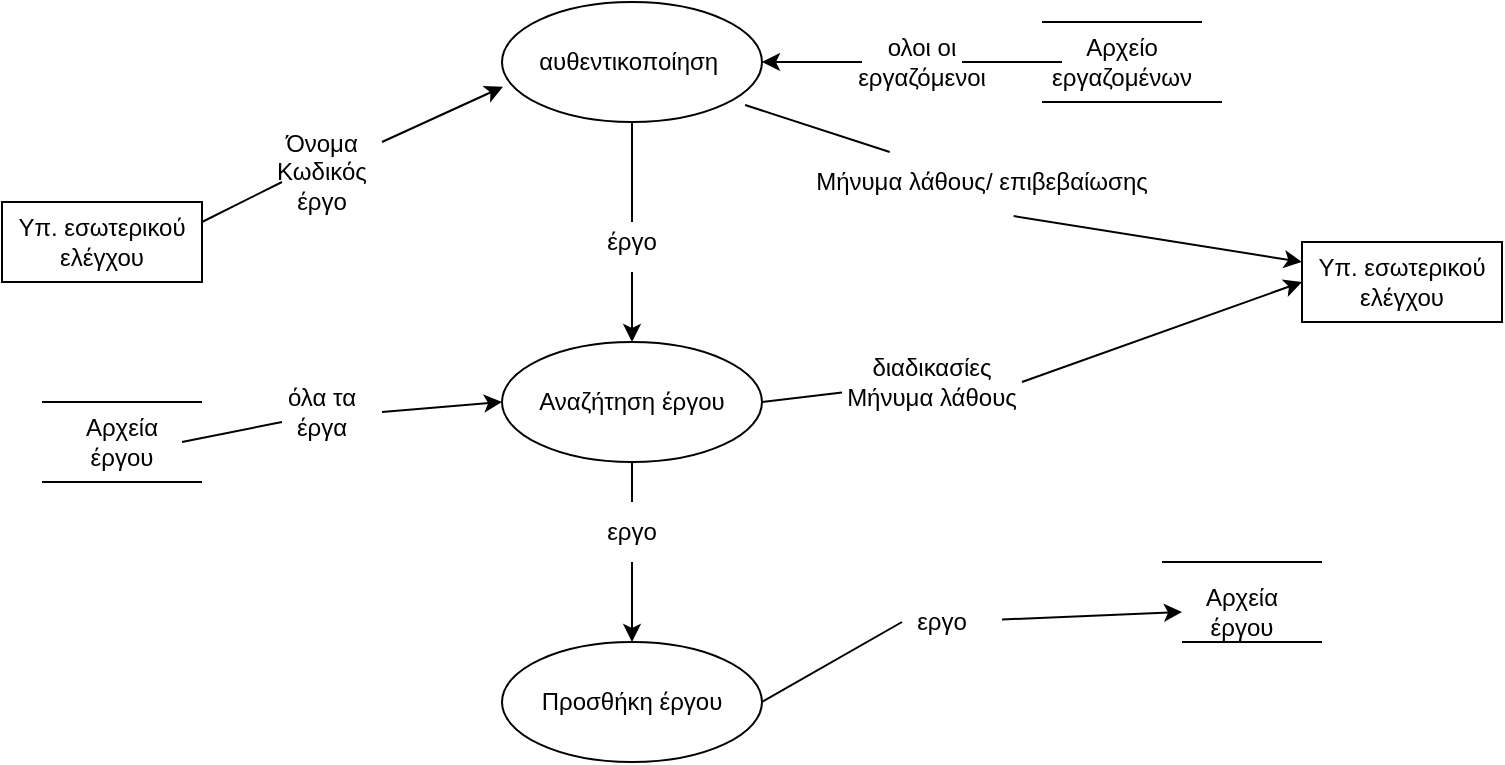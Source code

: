 <mxfile version="21.3.2" type="github">
  <diagram name="Σελίδα-1" id="7k_yrkb8HkPYVmbqZAH7">
    <mxGraphModel dx="1286" dy="605" grid="1" gridSize="10" guides="1" tooltips="1" connect="1" arrows="1" fold="1" page="1" pageScale="1" pageWidth="3300" pageHeight="4681" math="0" shadow="0">
      <root>
        <mxCell id="0" />
        <mxCell id="1" parent="0" />
        <mxCell id="9b0rEvnPXoMhk85vvFbG-2" value="Υπ. εσωτερικού ελέγχου" style="whiteSpace=wrap;html=1;align=center;" vertex="1" parent="1">
          <mxGeometry x="220" y="260" width="100" height="40" as="geometry" />
        </mxCell>
        <mxCell id="9b0rEvnPXoMhk85vvFbG-3" value="αυθεντικοποίηση&amp;nbsp;" style="ellipse;whiteSpace=wrap;html=1;align=center;" vertex="1" parent="1">
          <mxGeometry x="470" y="160" width="130" height="60" as="geometry" />
        </mxCell>
        <mxCell id="9b0rEvnPXoMhk85vvFbG-4" value="Αναζήτηση έργου" style="ellipse;whiteSpace=wrap;html=1;align=center;" vertex="1" parent="1">
          <mxGeometry x="470" y="330" width="130" height="60" as="geometry" />
        </mxCell>
        <mxCell id="9b0rEvnPXoMhk85vvFbG-5" value="Προσθήκη έργου" style="ellipse;whiteSpace=wrap;html=1;align=center;" vertex="1" parent="1">
          <mxGeometry x="470" y="480" width="130" height="60" as="geometry" />
        </mxCell>
        <mxCell id="9b0rEvnPXoMhk85vvFbG-7" value="" style="endArrow=none;html=1;rounded=0;" edge="1" parent="1">
          <mxGeometry width="50" height="50" relative="1" as="geometry">
            <mxPoint x="240" y="400" as="sourcePoint" />
            <mxPoint x="320" y="400" as="targetPoint" />
          </mxGeometry>
        </mxCell>
        <mxCell id="9b0rEvnPXoMhk85vvFbG-8" value="Αρχεία έργου" style="text;html=1;strokeColor=none;fillColor=none;align=center;verticalAlign=middle;whiteSpace=wrap;rounded=0;" vertex="1" parent="1">
          <mxGeometry x="250" y="365" width="60" height="30" as="geometry" />
        </mxCell>
        <mxCell id="9b0rEvnPXoMhk85vvFbG-9" value="" style="endArrow=none;html=1;rounded=0;" edge="1" parent="1">
          <mxGeometry width="50" height="50" relative="1" as="geometry">
            <mxPoint x="240" y="360" as="sourcePoint" />
            <mxPoint x="320" y="360" as="targetPoint" />
          </mxGeometry>
        </mxCell>
        <mxCell id="9b0rEvnPXoMhk85vvFbG-10" value="" style="endArrow=none;html=1;rounded=0;exitX=1;exitY=0.25;exitDx=0;exitDy=0;" edge="1" parent="1" source="9b0rEvnPXoMhk85vvFbG-2">
          <mxGeometry width="50" height="50" relative="1" as="geometry">
            <mxPoint x="320" y="290" as="sourcePoint" />
            <mxPoint x="360" y="250" as="targetPoint" />
          </mxGeometry>
        </mxCell>
        <mxCell id="9b0rEvnPXoMhk85vvFbG-11" value="Όνομα&lt;br&gt;Κωδικός&lt;br&gt;έργο" style="text;html=1;strokeColor=none;fillColor=none;align=center;verticalAlign=middle;whiteSpace=wrap;rounded=0;" vertex="1" parent="1">
          <mxGeometry x="350" y="230" width="60" height="30" as="geometry" />
        </mxCell>
        <mxCell id="9b0rEvnPXoMhk85vvFbG-12" value="" style="endArrow=classic;html=1;rounded=0;entryX=0.004;entryY=0.706;entryDx=0;entryDy=0;entryPerimeter=0;exitX=1;exitY=0;exitDx=0;exitDy=0;" edge="1" parent="1" source="9b0rEvnPXoMhk85vvFbG-11" target="9b0rEvnPXoMhk85vvFbG-3">
          <mxGeometry width="50" height="50" relative="1" as="geometry">
            <mxPoint x="410" y="270" as="sourcePoint" />
            <mxPoint x="460" y="220" as="targetPoint" />
          </mxGeometry>
        </mxCell>
        <mxCell id="9b0rEvnPXoMhk85vvFbG-14" value="" style="endArrow=none;html=1;rounded=0;" edge="1" parent="1">
          <mxGeometry width="50" height="50" relative="1" as="geometry">
            <mxPoint x="740" y="170" as="sourcePoint" />
            <mxPoint x="820" y="170" as="targetPoint" />
          </mxGeometry>
        </mxCell>
        <mxCell id="9b0rEvnPXoMhk85vvFbG-15" value="Αρχείο εργαζομένων" style="text;html=1;strokeColor=none;fillColor=none;align=center;verticalAlign=middle;whiteSpace=wrap;rounded=0;" vertex="1" parent="1">
          <mxGeometry x="750" y="175" width="60" height="30" as="geometry" />
        </mxCell>
        <mxCell id="9b0rEvnPXoMhk85vvFbG-16" value="" style="endArrow=none;html=1;rounded=0;" edge="1" parent="1">
          <mxGeometry width="50" height="50" relative="1" as="geometry">
            <mxPoint x="740" y="210" as="sourcePoint" />
            <mxPoint x="830" y="210" as="targetPoint" />
          </mxGeometry>
        </mxCell>
        <mxCell id="9b0rEvnPXoMhk85vvFbG-17" value="" style="endArrow=none;html=1;rounded=0;entryX=0;entryY=0.5;entryDx=0;entryDy=0;" edge="1" parent="1" target="9b0rEvnPXoMhk85vvFbG-15">
          <mxGeometry width="50" height="50" relative="1" as="geometry">
            <mxPoint x="700" y="190" as="sourcePoint" />
            <mxPoint x="720" y="180" as="targetPoint" />
          </mxGeometry>
        </mxCell>
        <mxCell id="9b0rEvnPXoMhk85vvFbG-18" value="ολοι οι εργαζόμενοι" style="text;html=1;strokeColor=none;fillColor=none;align=center;verticalAlign=middle;whiteSpace=wrap;rounded=0;" vertex="1" parent="1">
          <mxGeometry x="650" y="175" width="60" height="30" as="geometry" />
        </mxCell>
        <mxCell id="9b0rEvnPXoMhk85vvFbG-19" value="" style="endArrow=classic;html=1;rounded=0;exitX=0;exitY=0.5;exitDx=0;exitDy=0;entryX=1;entryY=0.5;entryDx=0;entryDy=0;" edge="1" parent="1" source="9b0rEvnPXoMhk85vvFbG-18" target="9b0rEvnPXoMhk85vvFbG-3">
          <mxGeometry width="50" height="50" relative="1" as="geometry">
            <mxPoint x="600" y="150" as="sourcePoint" />
            <mxPoint x="650" y="100" as="targetPoint" />
          </mxGeometry>
        </mxCell>
        <mxCell id="9b0rEvnPXoMhk85vvFbG-20" value="Υπ. εσωτερικού ελέγχου" style="whiteSpace=wrap;html=1;align=center;" vertex="1" parent="1">
          <mxGeometry x="870" y="280" width="100" height="40" as="geometry" />
        </mxCell>
        <mxCell id="9b0rEvnPXoMhk85vvFbG-21" value="" style="endArrow=none;html=1;rounded=0;entryX=0.935;entryY=0.858;entryDx=0;entryDy=0;entryPerimeter=0;" edge="1" parent="1" source="9b0rEvnPXoMhk85vvFbG-22" target="9b0rEvnPXoMhk85vvFbG-3">
          <mxGeometry width="50" height="50" relative="1" as="geometry">
            <mxPoint x="650" y="250" as="sourcePoint" />
            <mxPoint x="730" y="270" as="targetPoint" />
          </mxGeometry>
        </mxCell>
        <mxCell id="9b0rEvnPXoMhk85vvFbG-22" value="Μήνυμα λάθους/ επιβεβαίωσης" style="text;html=1;strokeColor=none;fillColor=none;align=center;verticalAlign=middle;whiteSpace=wrap;rounded=0;" vertex="1" parent="1">
          <mxGeometry x="620" y="235" width="180" height="30" as="geometry" />
        </mxCell>
        <mxCell id="9b0rEvnPXoMhk85vvFbG-23" value="" style="endArrow=classic;html=1;rounded=0;exitX=0.588;exitY=1.067;exitDx=0;exitDy=0;exitPerimeter=0;entryX=0;entryY=0.25;entryDx=0;entryDy=0;" edge="1" parent="1" source="9b0rEvnPXoMhk85vvFbG-22" target="9b0rEvnPXoMhk85vvFbG-20">
          <mxGeometry width="50" height="50" relative="1" as="geometry">
            <mxPoint x="690" y="410" as="sourcePoint" />
            <mxPoint x="740" y="360" as="targetPoint" />
          </mxGeometry>
        </mxCell>
        <mxCell id="9b0rEvnPXoMhk85vvFbG-24" value="" style="endArrow=none;html=1;rounded=0;entryX=0.5;entryY=1;entryDx=0;entryDy=0;" edge="1" parent="1" target="9b0rEvnPXoMhk85vvFbG-3">
          <mxGeometry width="50" height="50" relative="1" as="geometry">
            <mxPoint x="535" y="270" as="sourcePoint" />
            <mxPoint x="420" y="440" as="targetPoint" />
          </mxGeometry>
        </mxCell>
        <mxCell id="9b0rEvnPXoMhk85vvFbG-25" value="έργο" style="text;html=1;strokeColor=none;fillColor=none;align=center;verticalAlign=middle;whiteSpace=wrap;rounded=0;" vertex="1" parent="1">
          <mxGeometry x="505" y="265" width="60" height="30" as="geometry" />
        </mxCell>
        <mxCell id="9b0rEvnPXoMhk85vvFbG-26" value="" style="endArrow=classic;html=1;rounded=0;exitX=0.5;exitY=1;exitDx=0;exitDy=0;entryX=0.5;entryY=0;entryDx=0;entryDy=0;" edge="1" parent="1" source="9b0rEvnPXoMhk85vvFbG-25" target="9b0rEvnPXoMhk85vvFbG-4">
          <mxGeometry width="50" height="50" relative="1" as="geometry">
            <mxPoint x="640" y="440" as="sourcePoint" />
            <mxPoint x="690" y="390" as="targetPoint" />
          </mxGeometry>
        </mxCell>
        <mxCell id="9b0rEvnPXoMhk85vvFbG-28" value="" style="endArrow=none;html=1;rounded=0;exitX=1;exitY=0.5;exitDx=0;exitDy=0;" edge="1" parent="1" source="9b0rEvnPXoMhk85vvFbG-8">
          <mxGeometry width="50" height="50" relative="1" as="geometry">
            <mxPoint x="350" y="400" as="sourcePoint" />
            <mxPoint x="360" y="370" as="targetPoint" />
          </mxGeometry>
        </mxCell>
        <mxCell id="9b0rEvnPXoMhk85vvFbG-29" value="όλα τα έργα" style="text;html=1;strokeColor=none;fillColor=none;align=center;verticalAlign=middle;whiteSpace=wrap;rounded=0;" vertex="1" parent="1">
          <mxGeometry x="350" y="350" width="60" height="30" as="geometry" />
        </mxCell>
        <mxCell id="9b0rEvnPXoMhk85vvFbG-30" value="" style="endArrow=classic;html=1;rounded=0;exitX=1;exitY=0.5;exitDx=0;exitDy=0;entryX=0;entryY=0.5;entryDx=0;entryDy=0;" edge="1" parent="1" source="9b0rEvnPXoMhk85vvFbG-29" target="9b0rEvnPXoMhk85vvFbG-4">
          <mxGeometry width="50" height="50" relative="1" as="geometry">
            <mxPoint x="420" y="370" as="sourcePoint" />
            <mxPoint x="470" y="320" as="targetPoint" />
          </mxGeometry>
        </mxCell>
        <mxCell id="9b0rEvnPXoMhk85vvFbG-32" value="" style="endArrow=none;html=1;rounded=0;exitX=1;exitY=0.5;exitDx=0;exitDy=0;" edge="1" parent="1" source="9b0rEvnPXoMhk85vvFbG-4" target="9b0rEvnPXoMhk85vvFbG-33">
          <mxGeometry width="50" height="50" relative="1" as="geometry">
            <mxPoint x="670" y="420" as="sourcePoint" />
            <mxPoint x="670" y="350" as="targetPoint" />
          </mxGeometry>
        </mxCell>
        <mxCell id="9b0rEvnPXoMhk85vvFbG-33" value="διαδικασίες&lt;br&gt;Μήνυμα λάθους" style="text;html=1;strokeColor=none;fillColor=none;align=center;verticalAlign=middle;whiteSpace=wrap;rounded=0;" vertex="1" parent="1">
          <mxGeometry x="640" y="335" width="90" height="30" as="geometry" />
        </mxCell>
        <mxCell id="9b0rEvnPXoMhk85vvFbG-34" value="" style="endArrow=classic;html=1;rounded=0;entryX=0;entryY=0.5;entryDx=0;entryDy=0;exitX=1;exitY=0.5;exitDx=0;exitDy=0;" edge="1" parent="1" source="9b0rEvnPXoMhk85vvFbG-33" target="9b0rEvnPXoMhk85vvFbG-20">
          <mxGeometry width="50" height="50" relative="1" as="geometry">
            <mxPoint x="770" y="410" as="sourcePoint" />
            <mxPoint x="820" y="360" as="targetPoint" />
          </mxGeometry>
        </mxCell>
        <mxCell id="9b0rEvnPXoMhk85vvFbG-35" value="" style="endArrow=none;html=1;rounded=0;" edge="1" parent="1">
          <mxGeometry width="50" height="50" relative="1" as="geometry">
            <mxPoint x="800" y="440" as="sourcePoint" />
            <mxPoint x="880" y="440" as="targetPoint" />
          </mxGeometry>
        </mxCell>
        <mxCell id="9b0rEvnPXoMhk85vvFbG-36" value="Αρχεία έργου" style="text;html=1;strokeColor=none;fillColor=none;align=center;verticalAlign=middle;whiteSpace=wrap;rounded=0;" vertex="1" parent="1">
          <mxGeometry x="810" y="450" width="60" height="30" as="geometry" />
        </mxCell>
        <mxCell id="9b0rEvnPXoMhk85vvFbG-37" value="" style="endArrow=none;html=1;rounded=0;exitX=0;exitY=1;exitDx=0;exitDy=0;" edge="1" parent="1" source="9b0rEvnPXoMhk85vvFbG-36">
          <mxGeometry width="50" height="50" relative="1" as="geometry">
            <mxPoint x="830" y="530" as="sourcePoint" />
            <mxPoint x="880" y="480" as="targetPoint" />
          </mxGeometry>
        </mxCell>
        <mxCell id="9b0rEvnPXoMhk85vvFbG-38" value="" style="endArrow=none;html=1;rounded=0;exitX=1;exitY=0.5;exitDx=0;exitDy=0;" edge="1" parent="1" source="9b0rEvnPXoMhk85vvFbG-5">
          <mxGeometry width="50" height="50" relative="1" as="geometry">
            <mxPoint x="620" y="510" as="sourcePoint" />
            <mxPoint x="670" y="470" as="targetPoint" />
          </mxGeometry>
        </mxCell>
        <mxCell id="9b0rEvnPXoMhk85vvFbG-39" value="εργο" style="text;html=1;strokeColor=none;fillColor=none;align=center;verticalAlign=middle;whiteSpace=wrap;rounded=0;" vertex="1" parent="1">
          <mxGeometry x="660" y="455" width="60" height="30" as="geometry" />
        </mxCell>
        <mxCell id="9b0rEvnPXoMhk85vvFbG-40" value="" style="endArrow=classic;html=1;rounded=0;entryX=0;entryY=0.5;entryDx=0;entryDy=0;" edge="1" parent="1" source="9b0rEvnPXoMhk85vvFbG-39" target="9b0rEvnPXoMhk85vvFbG-36">
          <mxGeometry width="50" height="50" relative="1" as="geometry">
            <mxPoint x="720" y="510" as="sourcePoint" />
            <mxPoint x="770" y="460" as="targetPoint" />
          </mxGeometry>
        </mxCell>
        <mxCell id="9b0rEvnPXoMhk85vvFbG-41" value="" style="endArrow=none;html=1;rounded=0;entryX=0.5;entryY=1;entryDx=0;entryDy=0;" edge="1" parent="1" source="9b0rEvnPXoMhk85vvFbG-44" target="9b0rEvnPXoMhk85vvFbG-4">
          <mxGeometry width="50" height="50" relative="1" as="geometry">
            <mxPoint x="535" y="405" as="sourcePoint" />
            <mxPoint x="590" y="400" as="targetPoint" />
          </mxGeometry>
        </mxCell>
        <mxCell id="9b0rEvnPXoMhk85vvFbG-44" value="εργο" style="text;html=1;strokeColor=none;fillColor=none;align=center;verticalAlign=middle;whiteSpace=wrap;rounded=0;" vertex="1" parent="1">
          <mxGeometry x="505" y="410" width="60" height="30" as="geometry" />
        </mxCell>
        <mxCell id="9b0rEvnPXoMhk85vvFbG-45" value="" style="endArrow=classic;html=1;rounded=0;exitX=0.5;exitY=1;exitDx=0;exitDy=0;entryX=0.5;entryY=0;entryDx=0;entryDy=0;" edge="1" parent="1" source="9b0rEvnPXoMhk85vvFbG-44" target="9b0rEvnPXoMhk85vvFbG-5">
          <mxGeometry width="50" height="50" relative="1" as="geometry">
            <mxPoint x="580" y="480" as="sourcePoint" />
            <mxPoint x="630" y="430" as="targetPoint" />
          </mxGeometry>
        </mxCell>
      </root>
    </mxGraphModel>
  </diagram>
</mxfile>
